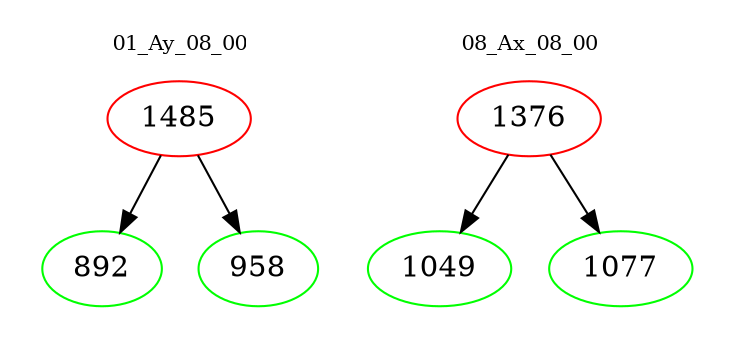 digraph{
subgraph cluster_0 {
color = white
label = "01_Ay_08_00";
fontsize=10;
T0_1485 [label="1485", color="red"]
T0_1485 -> T0_892 [color="black"]
T0_892 [label="892", color="green"]
T0_1485 -> T0_958 [color="black"]
T0_958 [label="958", color="green"]
}
subgraph cluster_1 {
color = white
label = "08_Ax_08_00";
fontsize=10;
T1_1376 [label="1376", color="red"]
T1_1376 -> T1_1049 [color="black"]
T1_1049 [label="1049", color="green"]
T1_1376 -> T1_1077 [color="black"]
T1_1077 [label="1077", color="green"]
}
}
